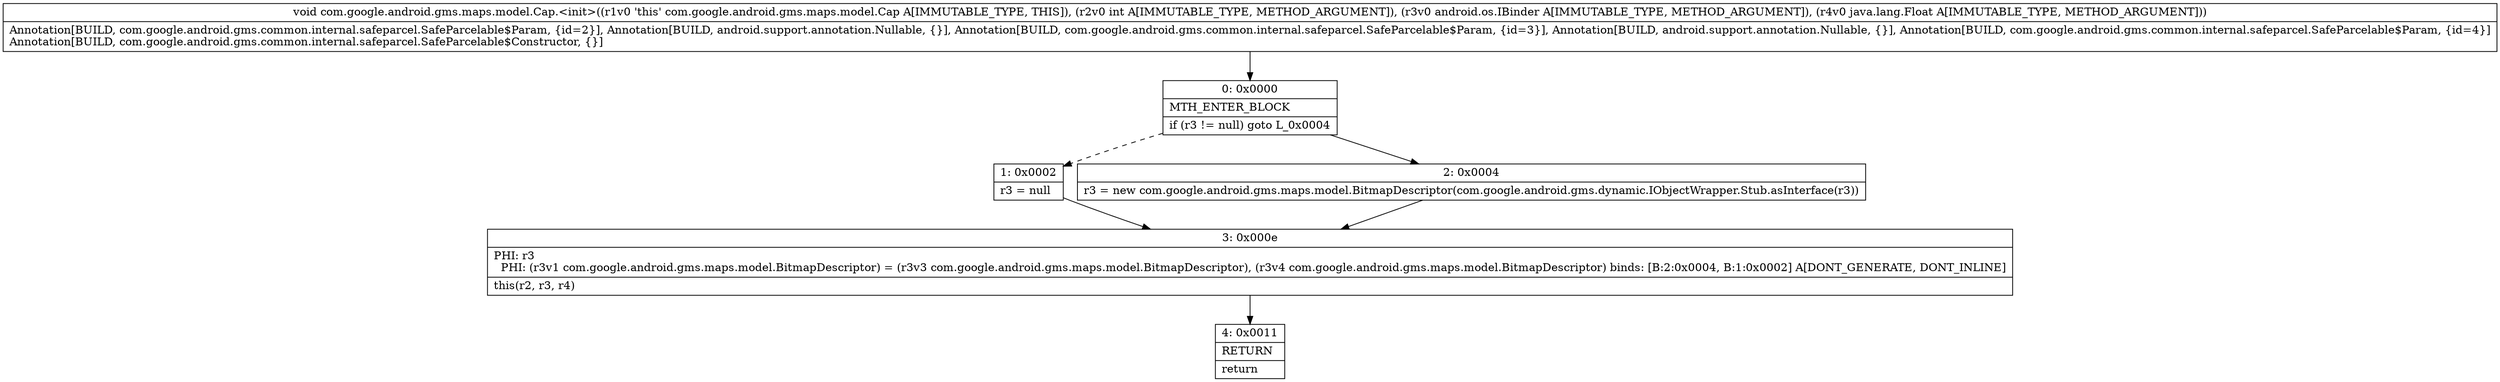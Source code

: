 digraph "CFG forcom.google.android.gms.maps.model.Cap.\<init\>(ILandroid\/os\/IBinder;Ljava\/lang\/Float;)V" {
Node_0 [shape=record,label="{0\:\ 0x0000|MTH_ENTER_BLOCK\l|if (r3 != null) goto L_0x0004\l}"];
Node_1 [shape=record,label="{1\:\ 0x0002|r3 = null\l}"];
Node_2 [shape=record,label="{2\:\ 0x0004|r3 = new com.google.android.gms.maps.model.BitmapDescriptor(com.google.android.gms.dynamic.IObjectWrapper.Stub.asInterface(r3))\l}"];
Node_3 [shape=record,label="{3\:\ 0x000e|PHI: r3 \l  PHI: (r3v1 com.google.android.gms.maps.model.BitmapDescriptor) = (r3v3 com.google.android.gms.maps.model.BitmapDescriptor), (r3v4 com.google.android.gms.maps.model.BitmapDescriptor) binds: [B:2:0x0004, B:1:0x0002] A[DONT_GENERATE, DONT_INLINE]\l|this(r2, r3, r4)\l}"];
Node_4 [shape=record,label="{4\:\ 0x0011|RETURN\l|return\l}"];
MethodNode[shape=record,label="{void com.google.android.gms.maps.model.Cap.\<init\>((r1v0 'this' com.google.android.gms.maps.model.Cap A[IMMUTABLE_TYPE, THIS]), (r2v0 int A[IMMUTABLE_TYPE, METHOD_ARGUMENT]), (r3v0 android.os.IBinder A[IMMUTABLE_TYPE, METHOD_ARGUMENT]), (r4v0 java.lang.Float A[IMMUTABLE_TYPE, METHOD_ARGUMENT]))  | Annotation[BUILD, com.google.android.gms.common.internal.safeparcel.SafeParcelable$Param, \{id=2\}], Annotation[BUILD, android.support.annotation.Nullable, \{\}], Annotation[BUILD, com.google.android.gms.common.internal.safeparcel.SafeParcelable$Param, \{id=3\}], Annotation[BUILD, android.support.annotation.Nullable, \{\}], Annotation[BUILD, com.google.android.gms.common.internal.safeparcel.SafeParcelable$Param, \{id=4\}]\lAnnotation[BUILD, com.google.android.gms.common.internal.safeparcel.SafeParcelable$Constructor, \{\}]\l}"];
MethodNode -> Node_0;
Node_0 -> Node_1[style=dashed];
Node_0 -> Node_2;
Node_1 -> Node_3;
Node_2 -> Node_3;
Node_3 -> Node_4;
}

